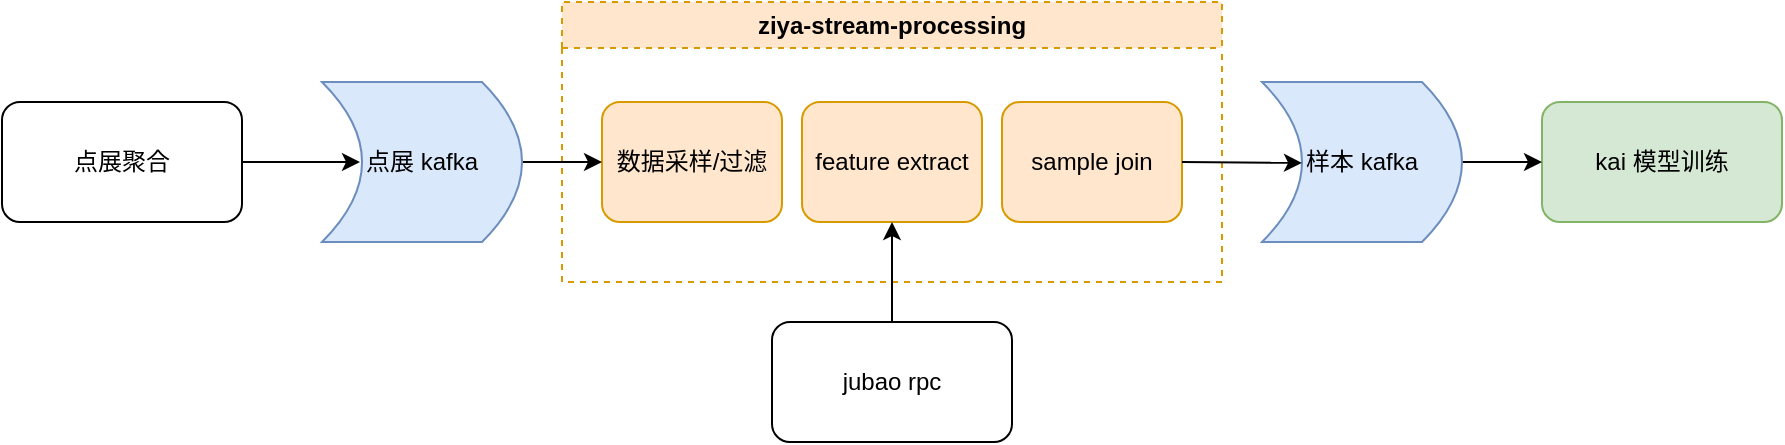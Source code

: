 <mxfile>
    <diagram id="L2ldm4VFwHITLcI7ozEn" name="第 1 页">
        <mxGraphModel dx="1221" dy="641" grid="1" gridSize="10" guides="1" tooltips="1" connect="1" arrows="1" fold="1" page="1" pageScale="1" pageWidth="827" pageHeight="1169" math="0" shadow="0">
            <root>
                <mxCell id="0"/>
                <mxCell id="1" parent="0"/>
                <mxCell id="24" value="ziya-stream-processing" style="swimlane;whiteSpace=wrap;html=1;dashed=1;fillColor=#ffe6cc;strokeColor=#d79b00;" vertex="1" parent="1">
                    <mxGeometry x="360" y="300" width="330" height="140" as="geometry">
                        <mxRectangle x="360" y="300" width="170" height="30" as="alternateBounds"/>
                    </mxGeometry>
                </mxCell>
                <mxCell id="7" value="数据采样/过滤" style="whiteSpace=wrap;html=1;rounded=1;fillColor=#ffe6cc;strokeColor=#d79b00;" vertex="1" parent="24">
                    <mxGeometry x="20" y="50" width="90" height="60" as="geometry"/>
                </mxCell>
                <mxCell id="32" value="sample join" style="whiteSpace=wrap;html=1;rounded=1;fillColor=#ffe6cc;strokeColor=#d79b00;" vertex="1" parent="24">
                    <mxGeometry x="220" y="50" width="90" height="60" as="geometry"/>
                </mxCell>
                <mxCell id="33" value="feature extract" style="whiteSpace=wrap;html=1;rounded=1;fillColor=#ffe6cc;strokeColor=#d79b00;" vertex="1" parent="24">
                    <mxGeometry x="120" y="50" width="90" height="60" as="geometry"/>
                </mxCell>
                <mxCell id="14" style="edgeStyle=none;html=1;exitX=1;exitY=0.5;exitDx=0;exitDy=0;entryX=0.81;entryY=0.5;entryDx=0;entryDy=0;entryPerimeter=0;" edge="1" parent="1" source="4" target="13">
                    <mxGeometry relative="1" as="geometry"/>
                </mxCell>
                <mxCell id="4" value="点展聚合" style="rounded=1;whiteSpace=wrap;html=1;" vertex="1" parent="1">
                    <mxGeometry x="80" y="350" width="120" height="60" as="geometry"/>
                </mxCell>
                <mxCell id="15" style="edgeStyle=none;html=1;exitX=0;exitY=0.5;exitDx=0;exitDy=0;" edge="1" parent="1" source="13" target="7">
                    <mxGeometry relative="1" as="geometry"/>
                </mxCell>
                <mxCell id="13" value="点展 kafka" style="shape=dataStorage;whiteSpace=wrap;html=1;fixedSize=1;direction=west;fillColor=#dae8fc;strokeColor=#6c8ebf;" vertex="1" parent="1">
                    <mxGeometry x="240" y="340" width="100" height="80" as="geometry"/>
                </mxCell>
                <mxCell id="22" value="kai 模型训练" style="whiteSpace=wrap;html=1;rounded=1;fillColor=#d5e8d4;strokeColor=#82b366;" vertex="1" parent="1">
                    <mxGeometry x="850" y="350" width="120" height="60" as="geometry"/>
                </mxCell>
                <mxCell id="35" style="edgeStyle=none;html=1;exitX=0.5;exitY=0;exitDx=0;exitDy=0;entryX=0.5;entryY=1;entryDx=0;entryDy=0;" edge="1" parent="1" source="26" target="33">
                    <mxGeometry relative="1" as="geometry"/>
                </mxCell>
                <mxCell id="26" value="jubao rpc" style="whiteSpace=wrap;html=1;rounded=1;" vertex="1" parent="1">
                    <mxGeometry x="465" y="460" width="120" height="60" as="geometry"/>
                </mxCell>
                <mxCell id="31" style="edgeStyle=none;html=1;exitX=0;exitY=0.5;exitDx=0;exitDy=0;" edge="1" parent="1" source="29" target="22">
                    <mxGeometry relative="1" as="geometry"/>
                </mxCell>
                <mxCell id="29" value="样本 kafka" style="shape=dataStorage;whiteSpace=wrap;html=1;fixedSize=1;direction=west;fillColor=#dae8fc;strokeColor=#6c8ebf;" vertex="1" parent="1">
                    <mxGeometry x="710" y="340" width="100" height="80" as="geometry"/>
                </mxCell>
                <mxCell id="34" style="edgeStyle=none;html=1;exitX=1;exitY=0.5;exitDx=0;exitDy=0;entryX=0.8;entryY=0.494;entryDx=0;entryDy=0;entryPerimeter=0;" edge="1" parent="1" source="32" target="29">
                    <mxGeometry relative="1" as="geometry"/>
                </mxCell>
            </root>
        </mxGraphModel>
    </diagram>
</mxfile>